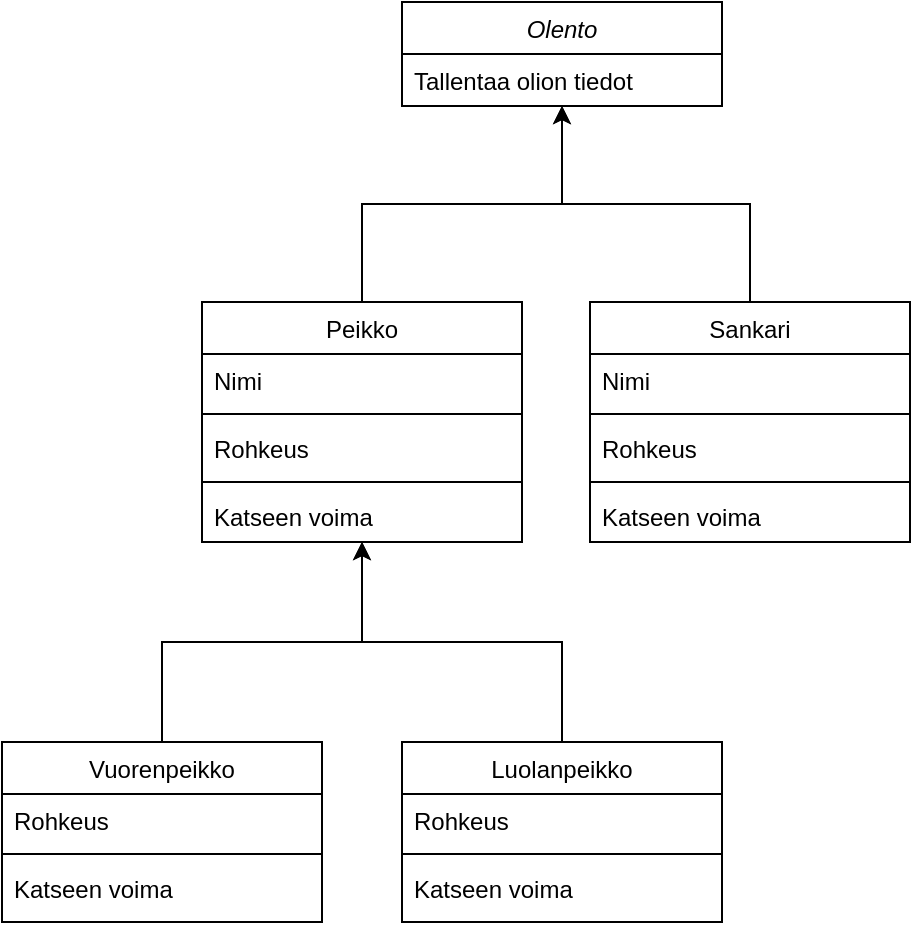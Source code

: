 <mxfile version="21.1.2" type="device">
  <diagram id="C5RBs43oDa-KdzZeNtuy" name="Page-1">
    <mxGraphModel dx="989" dy="527" grid="1" gridSize="10" guides="1" tooltips="1" connect="1" arrows="1" fold="1" page="1" pageScale="1" pageWidth="827" pageHeight="1169" math="0" shadow="0">
      <root>
        <mxCell id="WIyWlLk6GJQsqaUBKTNV-0" />
        <mxCell id="WIyWlLk6GJQsqaUBKTNV-1" parent="WIyWlLk6GJQsqaUBKTNV-0" />
        <mxCell id="zkfFHV4jXpPFQw0GAbJ--0" value="Olento" style="swimlane;fontStyle=2;align=center;verticalAlign=top;childLayout=stackLayout;horizontal=1;startSize=26;horizontalStack=0;resizeParent=1;resizeLast=0;collapsible=1;marginBottom=0;rounded=0;shadow=0;strokeWidth=1;" parent="WIyWlLk6GJQsqaUBKTNV-1" vertex="1">
          <mxGeometry x="240" y="230" width="160" height="52" as="geometry">
            <mxRectangle x="230" y="140" width="160" height="26" as="alternateBounds" />
          </mxGeometry>
        </mxCell>
        <mxCell id="zkfFHV4jXpPFQw0GAbJ--1" value="Tallentaa olion tiedot" style="text;align=left;verticalAlign=top;spacingLeft=4;spacingRight=4;overflow=hidden;rotatable=0;points=[[0,0.5],[1,0.5]];portConstraint=eastwest;" parent="zkfFHV4jXpPFQw0GAbJ--0" vertex="1">
          <mxGeometry y="26" width="160" height="26" as="geometry" />
        </mxCell>
        <mxCell id="9FQuCDKPslKMVpEuL8lq-37" style="edgeStyle=orthogonalEdgeStyle;rounded=0;orthogonalLoop=1;jettySize=auto;html=1;" edge="1" parent="WIyWlLk6GJQsqaUBKTNV-1" source="9FQuCDKPslKMVpEuL8lq-0" target="9FQuCDKPslKMVpEuL8lq-23">
          <mxGeometry relative="1" as="geometry" />
        </mxCell>
        <mxCell id="9FQuCDKPslKMVpEuL8lq-0" value="Vuorenpeikko" style="swimlane;fontStyle=0;align=center;verticalAlign=top;childLayout=stackLayout;horizontal=1;startSize=26;horizontalStack=0;resizeParent=1;resizeLast=0;collapsible=1;marginBottom=0;rounded=0;shadow=0;strokeWidth=1;" vertex="1" parent="WIyWlLk6GJQsqaUBKTNV-1">
          <mxGeometry x="40" y="600" width="160" height="90" as="geometry">
            <mxRectangle x="130" y="380" width="160" height="26" as="alternateBounds" />
          </mxGeometry>
        </mxCell>
        <mxCell id="9FQuCDKPslKMVpEuL8lq-4" value="Rohkeus" style="text;align=left;verticalAlign=top;spacingLeft=4;spacingRight=4;overflow=hidden;rotatable=0;points=[[0,0.5],[1,0.5]];portConstraint=eastwest;fontStyle=0" vertex="1" parent="9FQuCDKPslKMVpEuL8lq-0">
          <mxGeometry y="26" width="160" height="26" as="geometry" />
        </mxCell>
        <mxCell id="9FQuCDKPslKMVpEuL8lq-3" value="" style="line;html=1;strokeWidth=1;align=left;verticalAlign=middle;spacingTop=-1;spacingLeft=3;spacingRight=3;rotatable=0;labelPosition=right;points=[];portConstraint=eastwest;" vertex="1" parent="9FQuCDKPslKMVpEuL8lq-0">
          <mxGeometry y="52" width="160" height="8" as="geometry" />
        </mxCell>
        <mxCell id="9FQuCDKPslKMVpEuL8lq-5" value="Katseen voima" style="text;align=left;verticalAlign=top;spacingLeft=4;spacingRight=4;overflow=hidden;rotatable=0;points=[[0,0.5],[1,0.5]];portConstraint=eastwest;" vertex="1" parent="9FQuCDKPslKMVpEuL8lq-0">
          <mxGeometry y="60" width="160" height="26" as="geometry" />
        </mxCell>
        <mxCell id="9FQuCDKPslKMVpEuL8lq-38" style="edgeStyle=orthogonalEdgeStyle;rounded=0;orthogonalLoop=1;jettySize=auto;html=1;" edge="1" parent="WIyWlLk6GJQsqaUBKTNV-1" source="9FQuCDKPslKMVpEuL8lq-6" target="9FQuCDKPslKMVpEuL8lq-23">
          <mxGeometry relative="1" as="geometry" />
        </mxCell>
        <mxCell id="9FQuCDKPslKMVpEuL8lq-6" value="Luolanpeikko" style="swimlane;fontStyle=0;align=center;verticalAlign=top;childLayout=stackLayout;horizontal=1;startSize=26;horizontalStack=0;resizeParent=1;resizeLast=0;collapsible=1;marginBottom=0;rounded=0;shadow=0;strokeWidth=1;" vertex="1" parent="WIyWlLk6GJQsqaUBKTNV-1">
          <mxGeometry x="240" y="600" width="160" height="90" as="geometry">
            <mxRectangle x="130" y="380" width="160" height="26" as="alternateBounds" />
          </mxGeometry>
        </mxCell>
        <mxCell id="9FQuCDKPslKMVpEuL8lq-10" value="Rohkeus" style="text;align=left;verticalAlign=top;spacingLeft=4;spacingRight=4;overflow=hidden;rotatable=0;points=[[0,0.5],[1,0.5]];portConstraint=eastwest;fontStyle=0" vertex="1" parent="9FQuCDKPslKMVpEuL8lq-6">
          <mxGeometry y="26" width="160" height="26" as="geometry" />
        </mxCell>
        <mxCell id="9FQuCDKPslKMVpEuL8lq-9" value="" style="line;html=1;strokeWidth=1;align=left;verticalAlign=middle;spacingTop=-1;spacingLeft=3;spacingRight=3;rotatable=0;labelPosition=right;points=[];portConstraint=eastwest;" vertex="1" parent="9FQuCDKPslKMVpEuL8lq-6">
          <mxGeometry y="52" width="160" height="8" as="geometry" />
        </mxCell>
        <mxCell id="9FQuCDKPslKMVpEuL8lq-11" value="Katseen voima" style="text;align=left;verticalAlign=top;spacingLeft=4;spacingRight=4;overflow=hidden;rotatable=0;points=[[0,0.5],[1,0.5]];portConstraint=eastwest;" vertex="1" parent="9FQuCDKPslKMVpEuL8lq-6">
          <mxGeometry y="60" width="160" height="26" as="geometry" />
        </mxCell>
        <mxCell id="9FQuCDKPslKMVpEuL8lq-36" style="edgeStyle=orthogonalEdgeStyle;rounded=0;orthogonalLoop=1;jettySize=auto;html=1;" edge="1" parent="WIyWlLk6GJQsqaUBKTNV-1" source="9FQuCDKPslKMVpEuL8lq-23" target="zkfFHV4jXpPFQw0GAbJ--0">
          <mxGeometry relative="1" as="geometry" />
        </mxCell>
        <mxCell id="9FQuCDKPslKMVpEuL8lq-23" value="Peikko" style="swimlane;fontStyle=0;align=center;verticalAlign=top;childLayout=stackLayout;horizontal=1;startSize=26;horizontalStack=0;resizeParent=1;resizeLast=0;collapsible=1;marginBottom=0;rounded=0;shadow=0;strokeWidth=1;" vertex="1" parent="WIyWlLk6GJQsqaUBKTNV-1">
          <mxGeometry x="140" y="380" width="160" height="120" as="geometry">
            <mxRectangle x="130" y="380" width="160" height="26" as="alternateBounds" />
          </mxGeometry>
        </mxCell>
        <mxCell id="9FQuCDKPslKMVpEuL8lq-25" value="Nimi" style="text;align=left;verticalAlign=top;spacingLeft=4;spacingRight=4;overflow=hidden;rotatable=0;points=[[0,0.5],[1,0.5]];portConstraint=eastwest;rounded=0;shadow=0;html=0;" vertex="1" parent="9FQuCDKPslKMVpEuL8lq-23">
          <mxGeometry y="26" width="160" height="26" as="geometry" />
        </mxCell>
        <mxCell id="9FQuCDKPslKMVpEuL8lq-26" value="" style="line;html=1;strokeWidth=1;align=left;verticalAlign=middle;spacingTop=-1;spacingLeft=3;spacingRight=3;rotatable=0;labelPosition=right;points=[];portConstraint=eastwest;" vertex="1" parent="9FQuCDKPslKMVpEuL8lq-23">
          <mxGeometry y="52" width="160" height="8" as="geometry" />
        </mxCell>
        <mxCell id="9FQuCDKPslKMVpEuL8lq-27" value="Rohkeus" style="text;align=left;verticalAlign=top;spacingLeft=4;spacingRight=4;overflow=hidden;rotatable=0;points=[[0,0.5],[1,0.5]];portConstraint=eastwest;fontStyle=0" vertex="1" parent="9FQuCDKPslKMVpEuL8lq-23">
          <mxGeometry y="60" width="160" height="26" as="geometry" />
        </mxCell>
        <mxCell id="9FQuCDKPslKMVpEuL8lq-39" value="" style="line;html=1;strokeWidth=1;align=left;verticalAlign=middle;spacingTop=-1;spacingLeft=3;spacingRight=3;rotatable=0;labelPosition=right;points=[];portConstraint=eastwest;" vertex="1" parent="9FQuCDKPslKMVpEuL8lq-23">
          <mxGeometry y="86" width="160" height="8" as="geometry" />
        </mxCell>
        <mxCell id="9FQuCDKPslKMVpEuL8lq-28" value="Katseen voima" style="text;align=left;verticalAlign=top;spacingLeft=4;spacingRight=4;overflow=hidden;rotatable=0;points=[[0,0.5],[1,0.5]];portConstraint=eastwest;" vertex="1" parent="9FQuCDKPslKMVpEuL8lq-23">
          <mxGeometry y="94" width="160" height="26" as="geometry" />
        </mxCell>
        <mxCell id="9FQuCDKPslKMVpEuL8lq-35" style="edgeStyle=orthogonalEdgeStyle;rounded=0;orthogonalLoop=1;jettySize=auto;html=1;" edge="1" parent="WIyWlLk6GJQsqaUBKTNV-1" source="9FQuCDKPslKMVpEuL8lq-29" target="zkfFHV4jXpPFQw0GAbJ--0">
          <mxGeometry relative="1" as="geometry" />
        </mxCell>
        <mxCell id="9FQuCDKPslKMVpEuL8lq-29" value="Sankari" style="swimlane;fontStyle=0;align=center;verticalAlign=top;childLayout=stackLayout;horizontal=1;startSize=26;horizontalStack=0;resizeParent=1;resizeLast=0;collapsible=1;marginBottom=0;rounded=0;shadow=0;strokeWidth=1;" vertex="1" parent="WIyWlLk6GJQsqaUBKTNV-1">
          <mxGeometry x="334" y="380" width="160" height="120" as="geometry">
            <mxRectangle x="130" y="380" width="160" height="26" as="alternateBounds" />
          </mxGeometry>
        </mxCell>
        <mxCell id="9FQuCDKPslKMVpEuL8lq-30" value="Nimi" style="text;align=left;verticalAlign=top;spacingLeft=4;spacingRight=4;overflow=hidden;rotatable=0;points=[[0,0.5],[1,0.5]];portConstraint=eastwest;" vertex="1" parent="9FQuCDKPslKMVpEuL8lq-29">
          <mxGeometry y="26" width="160" height="26" as="geometry" />
        </mxCell>
        <mxCell id="9FQuCDKPslKMVpEuL8lq-32" value="" style="line;html=1;strokeWidth=1;align=left;verticalAlign=middle;spacingTop=-1;spacingLeft=3;spacingRight=3;rotatable=0;labelPosition=right;points=[];portConstraint=eastwest;" vertex="1" parent="9FQuCDKPslKMVpEuL8lq-29">
          <mxGeometry y="52" width="160" height="8" as="geometry" />
        </mxCell>
        <mxCell id="9FQuCDKPslKMVpEuL8lq-33" value="Rohkeus" style="text;align=left;verticalAlign=top;spacingLeft=4;spacingRight=4;overflow=hidden;rotatable=0;points=[[0,0.5],[1,0.5]];portConstraint=eastwest;fontStyle=0" vertex="1" parent="9FQuCDKPslKMVpEuL8lq-29">
          <mxGeometry y="60" width="160" height="26" as="geometry" />
        </mxCell>
        <mxCell id="9FQuCDKPslKMVpEuL8lq-40" value="" style="line;html=1;strokeWidth=1;align=left;verticalAlign=middle;spacingTop=-1;spacingLeft=3;spacingRight=3;rotatable=0;labelPosition=right;points=[];portConstraint=eastwest;" vertex="1" parent="9FQuCDKPslKMVpEuL8lq-29">
          <mxGeometry y="86" width="160" height="8" as="geometry" />
        </mxCell>
        <mxCell id="9FQuCDKPslKMVpEuL8lq-34" value="Katseen voima" style="text;align=left;verticalAlign=top;spacingLeft=4;spacingRight=4;overflow=hidden;rotatable=0;points=[[0,0.5],[1,0.5]];portConstraint=eastwest;" vertex="1" parent="9FQuCDKPslKMVpEuL8lq-29">
          <mxGeometry y="94" width="160" height="26" as="geometry" />
        </mxCell>
      </root>
    </mxGraphModel>
  </diagram>
</mxfile>
